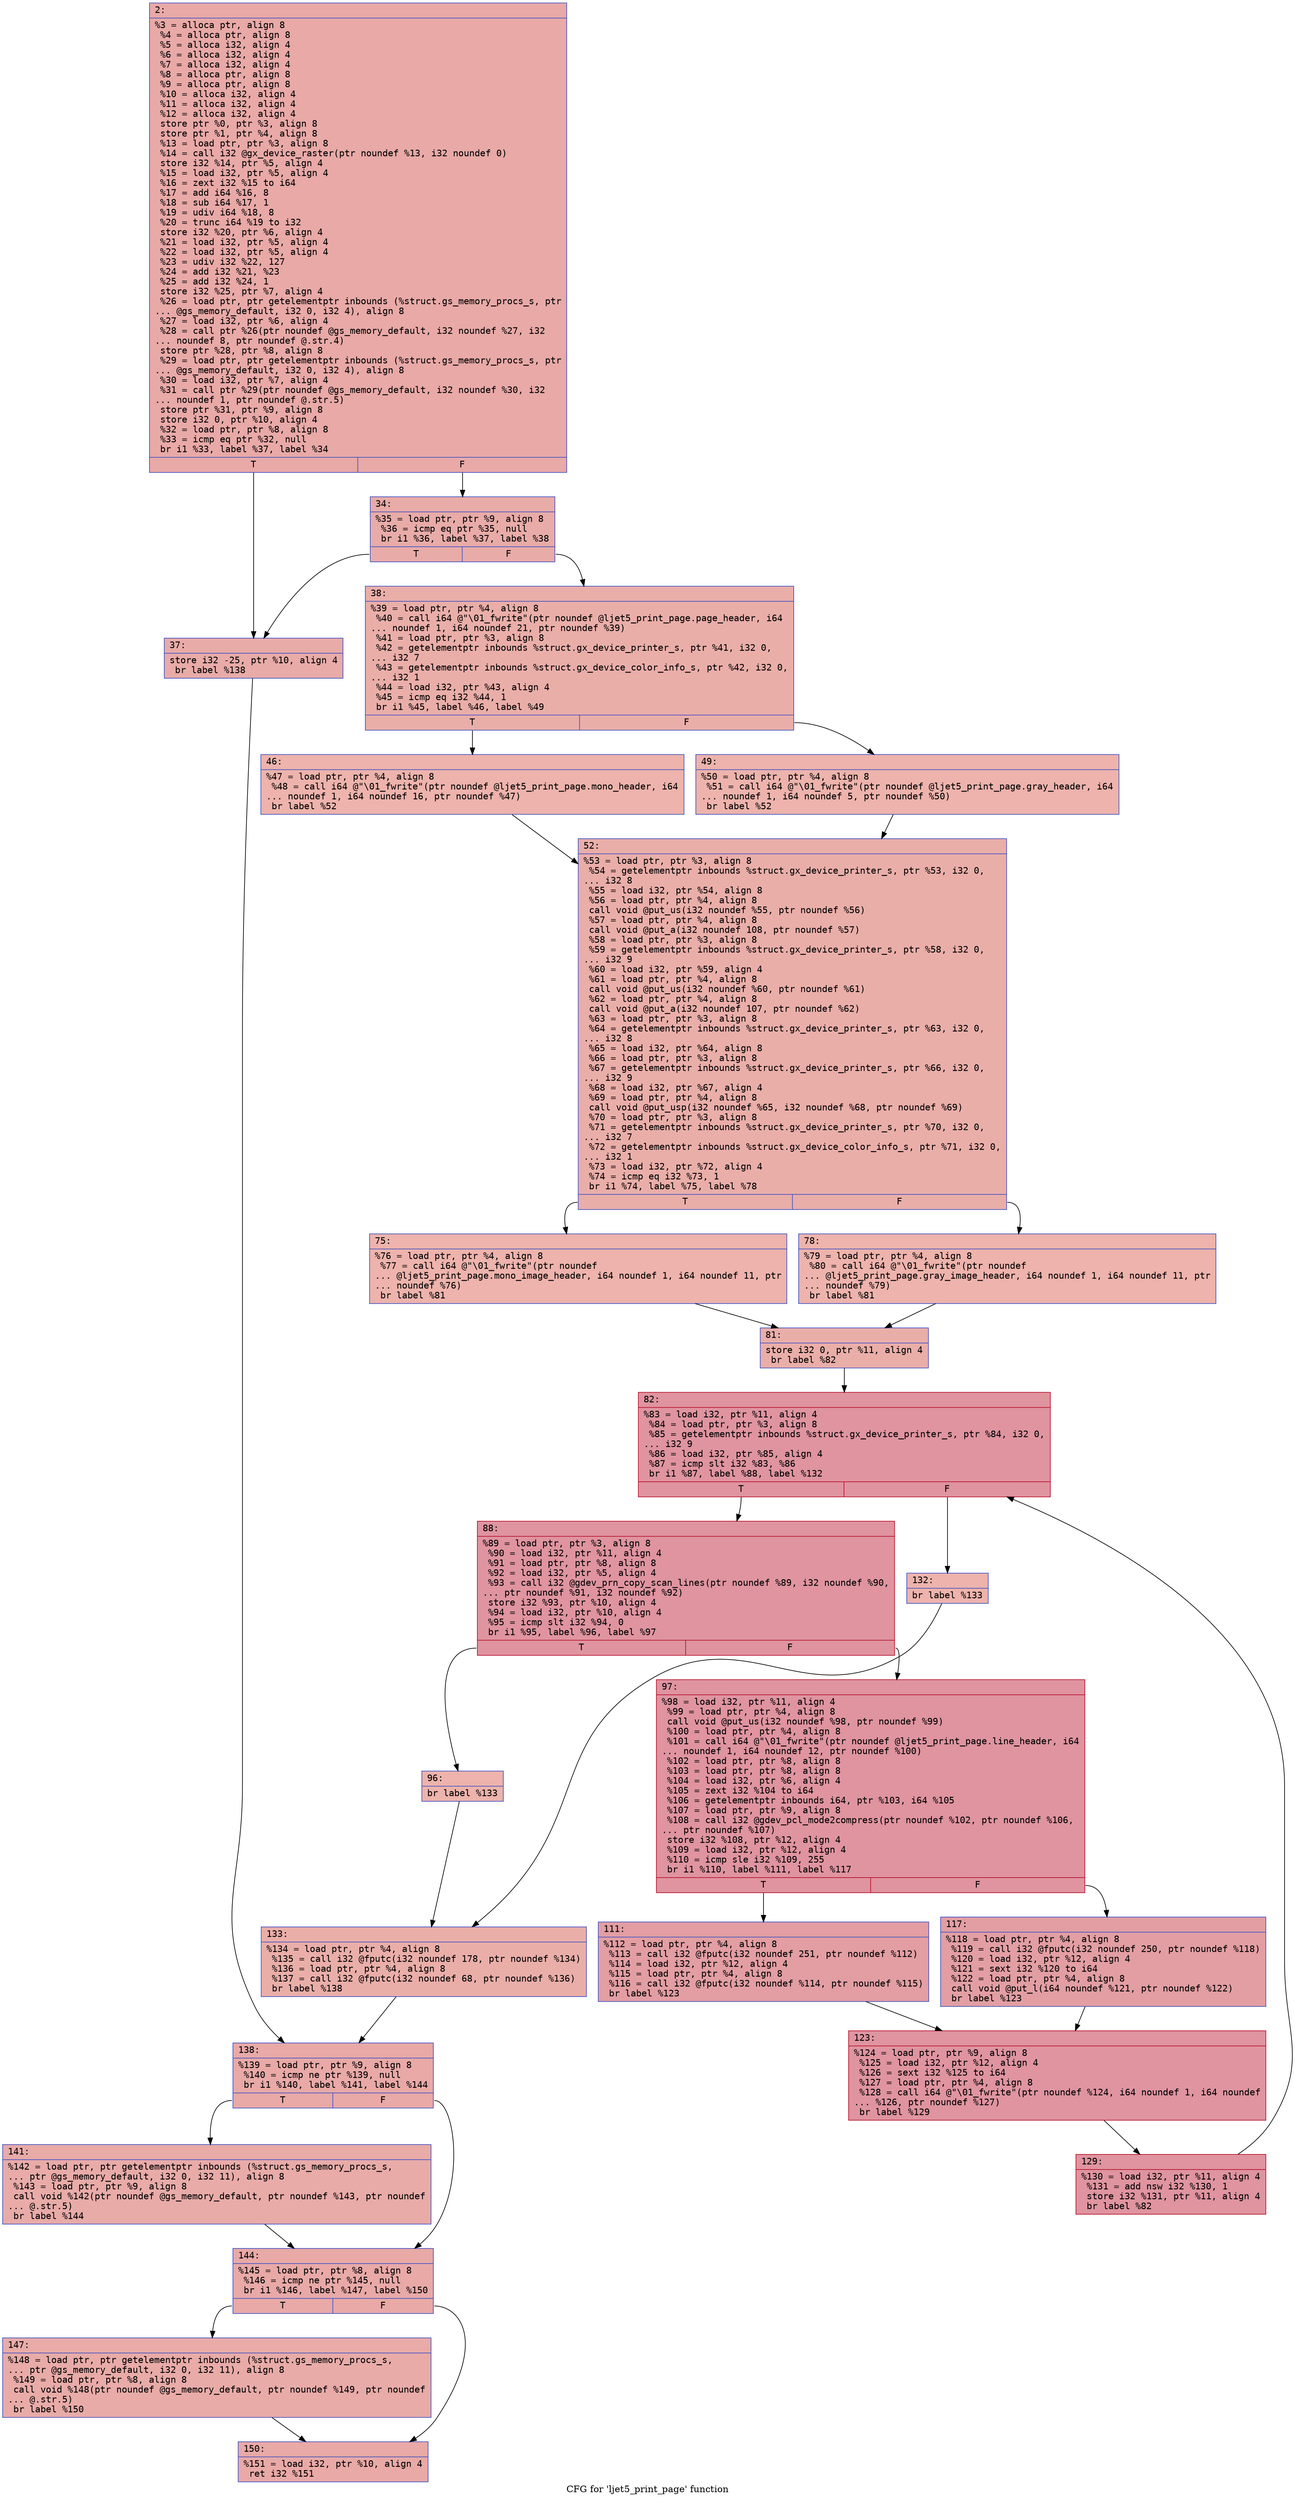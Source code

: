 digraph "CFG for 'ljet5_print_page' function" {
	label="CFG for 'ljet5_print_page' function";

	Node0x600000ace2b0 [shape=record,color="#3d50c3ff", style=filled, fillcolor="#ca3b3770" fontname="Courier",label="{2:\l|  %3 = alloca ptr, align 8\l  %4 = alloca ptr, align 8\l  %5 = alloca i32, align 4\l  %6 = alloca i32, align 4\l  %7 = alloca i32, align 4\l  %8 = alloca ptr, align 8\l  %9 = alloca ptr, align 8\l  %10 = alloca i32, align 4\l  %11 = alloca i32, align 4\l  %12 = alloca i32, align 4\l  store ptr %0, ptr %3, align 8\l  store ptr %1, ptr %4, align 8\l  %13 = load ptr, ptr %3, align 8\l  %14 = call i32 @gx_device_raster(ptr noundef %13, i32 noundef 0)\l  store i32 %14, ptr %5, align 4\l  %15 = load i32, ptr %5, align 4\l  %16 = zext i32 %15 to i64\l  %17 = add i64 %16, 8\l  %18 = sub i64 %17, 1\l  %19 = udiv i64 %18, 8\l  %20 = trunc i64 %19 to i32\l  store i32 %20, ptr %6, align 4\l  %21 = load i32, ptr %5, align 4\l  %22 = load i32, ptr %5, align 4\l  %23 = udiv i32 %22, 127\l  %24 = add i32 %21, %23\l  %25 = add i32 %24, 1\l  store i32 %25, ptr %7, align 4\l  %26 = load ptr, ptr getelementptr inbounds (%struct.gs_memory_procs_s, ptr\l... @gs_memory_default, i32 0, i32 4), align 8\l  %27 = load i32, ptr %6, align 4\l  %28 = call ptr %26(ptr noundef @gs_memory_default, i32 noundef %27, i32\l... noundef 8, ptr noundef @.str.4)\l  store ptr %28, ptr %8, align 8\l  %29 = load ptr, ptr getelementptr inbounds (%struct.gs_memory_procs_s, ptr\l... @gs_memory_default, i32 0, i32 4), align 8\l  %30 = load i32, ptr %7, align 4\l  %31 = call ptr %29(ptr noundef @gs_memory_default, i32 noundef %30, i32\l... noundef 1, ptr noundef @.str.5)\l  store ptr %31, ptr %9, align 8\l  store i32 0, ptr %10, align 4\l  %32 = load ptr, ptr %8, align 8\l  %33 = icmp eq ptr %32, null\l  br i1 %33, label %37, label %34\l|{<s0>T|<s1>F}}"];
	Node0x600000ace2b0:s0 -> Node0x600000ace350[tooltip="2 -> 37\nProbability 37.50%" ];
	Node0x600000ace2b0:s1 -> Node0x600000ace300[tooltip="2 -> 34\nProbability 62.50%" ];
	Node0x600000ace300 [shape=record,color="#3d50c3ff", style=filled, fillcolor="#cc403a70" fontname="Courier",label="{34:\l|  %35 = load ptr, ptr %9, align 8\l  %36 = icmp eq ptr %35, null\l  br i1 %36, label %37, label %38\l|{<s0>T|<s1>F}}"];
	Node0x600000ace300:s0 -> Node0x600000ace350[tooltip="34 -> 37\nProbability 37.50%" ];
	Node0x600000ace300:s1 -> Node0x600000ace3a0[tooltip="34 -> 38\nProbability 62.50%" ];
	Node0x600000ace350 [shape=record,color="#3d50c3ff", style=filled, fillcolor="#cc403a70" fontname="Courier",label="{37:\l|  store i32 -25, ptr %10, align 4\l  br label %138\l}"];
	Node0x600000ace350 -> Node0x600000ace8f0[tooltip="37 -> 138\nProbability 100.00%" ];
	Node0x600000ace3a0 [shape=record,color="#3d50c3ff", style=filled, fillcolor="#d0473d70" fontname="Courier",label="{38:\l|  %39 = load ptr, ptr %4, align 8\l  %40 = call i64 @\"\\01_fwrite\"(ptr noundef @ljet5_print_page.page_header, i64\l... noundef 1, i64 noundef 21, ptr noundef %39)\l  %41 = load ptr, ptr %3, align 8\l  %42 = getelementptr inbounds %struct.gx_device_printer_s, ptr %41, i32 0,\l... i32 7\l  %43 = getelementptr inbounds %struct.gx_device_color_info_s, ptr %42, i32 0,\l... i32 1\l  %44 = load i32, ptr %43, align 4\l  %45 = icmp eq i32 %44, 1\l  br i1 %45, label %46, label %49\l|{<s0>T|<s1>F}}"];
	Node0x600000ace3a0:s0 -> Node0x600000ace3f0[tooltip="38 -> 46\nProbability 50.00%" ];
	Node0x600000ace3a0:s1 -> Node0x600000ace440[tooltip="38 -> 49\nProbability 50.00%" ];
	Node0x600000ace3f0 [shape=record,color="#3d50c3ff", style=filled, fillcolor="#d6524470" fontname="Courier",label="{46:\l|  %47 = load ptr, ptr %4, align 8\l  %48 = call i64 @\"\\01_fwrite\"(ptr noundef @ljet5_print_page.mono_header, i64\l... noundef 1, i64 noundef 16, ptr noundef %47)\l  br label %52\l}"];
	Node0x600000ace3f0 -> Node0x600000ace490[tooltip="46 -> 52\nProbability 100.00%" ];
	Node0x600000ace440 [shape=record,color="#3d50c3ff", style=filled, fillcolor="#d6524470" fontname="Courier",label="{49:\l|  %50 = load ptr, ptr %4, align 8\l  %51 = call i64 @\"\\01_fwrite\"(ptr noundef @ljet5_print_page.gray_header, i64\l... noundef 1, i64 noundef 5, ptr noundef %50)\l  br label %52\l}"];
	Node0x600000ace440 -> Node0x600000ace490[tooltip="49 -> 52\nProbability 100.00%" ];
	Node0x600000ace490 [shape=record,color="#3d50c3ff", style=filled, fillcolor="#d0473d70" fontname="Courier",label="{52:\l|  %53 = load ptr, ptr %3, align 8\l  %54 = getelementptr inbounds %struct.gx_device_printer_s, ptr %53, i32 0,\l... i32 8\l  %55 = load i32, ptr %54, align 8\l  %56 = load ptr, ptr %4, align 8\l  call void @put_us(i32 noundef %55, ptr noundef %56)\l  %57 = load ptr, ptr %4, align 8\l  call void @put_a(i32 noundef 108, ptr noundef %57)\l  %58 = load ptr, ptr %3, align 8\l  %59 = getelementptr inbounds %struct.gx_device_printer_s, ptr %58, i32 0,\l... i32 9\l  %60 = load i32, ptr %59, align 4\l  %61 = load ptr, ptr %4, align 8\l  call void @put_us(i32 noundef %60, ptr noundef %61)\l  %62 = load ptr, ptr %4, align 8\l  call void @put_a(i32 noundef 107, ptr noundef %62)\l  %63 = load ptr, ptr %3, align 8\l  %64 = getelementptr inbounds %struct.gx_device_printer_s, ptr %63, i32 0,\l... i32 8\l  %65 = load i32, ptr %64, align 8\l  %66 = load ptr, ptr %3, align 8\l  %67 = getelementptr inbounds %struct.gx_device_printer_s, ptr %66, i32 0,\l... i32 9\l  %68 = load i32, ptr %67, align 4\l  %69 = load ptr, ptr %4, align 8\l  call void @put_usp(i32 noundef %65, i32 noundef %68, ptr noundef %69)\l  %70 = load ptr, ptr %3, align 8\l  %71 = getelementptr inbounds %struct.gx_device_printer_s, ptr %70, i32 0,\l... i32 7\l  %72 = getelementptr inbounds %struct.gx_device_color_info_s, ptr %71, i32 0,\l... i32 1\l  %73 = load i32, ptr %72, align 4\l  %74 = icmp eq i32 %73, 1\l  br i1 %74, label %75, label %78\l|{<s0>T|<s1>F}}"];
	Node0x600000ace490:s0 -> Node0x600000ace4e0[tooltip="52 -> 75\nProbability 50.00%" ];
	Node0x600000ace490:s1 -> Node0x600000ace530[tooltip="52 -> 78\nProbability 50.00%" ];
	Node0x600000ace4e0 [shape=record,color="#3d50c3ff", style=filled, fillcolor="#d6524470" fontname="Courier",label="{75:\l|  %76 = load ptr, ptr %4, align 8\l  %77 = call i64 @\"\\01_fwrite\"(ptr noundef\l... @ljet5_print_page.mono_image_header, i64 noundef 1, i64 noundef 11, ptr\l... noundef %76)\l  br label %81\l}"];
	Node0x600000ace4e0 -> Node0x600000ace580[tooltip="75 -> 81\nProbability 100.00%" ];
	Node0x600000ace530 [shape=record,color="#3d50c3ff", style=filled, fillcolor="#d6524470" fontname="Courier",label="{78:\l|  %79 = load ptr, ptr %4, align 8\l  %80 = call i64 @\"\\01_fwrite\"(ptr noundef\l... @ljet5_print_page.gray_image_header, i64 noundef 1, i64 noundef 11, ptr\l... noundef %79)\l  br label %81\l}"];
	Node0x600000ace530 -> Node0x600000ace580[tooltip="78 -> 81\nProbability 100.00%" ];
	Node0x600000ace580 [shape=record,color="#3d50c3ff", style=filled, fillcolor="#d0473d70" fontname="Courier",label="{81:\l|  store i32 0, ptr %11, align 4\l  br label %82\l}"];
	Node0x600000ace580 -> Node0x600000ace5d0[tooltip="81 -> 82\nProbability 100.00%" ];
	Node0x600000ace5d0 [shape=record,color="#b70d28ff", style=filled, fillcolor="#b70d2870" fontname="Courier",label="{82:\l|  %83 = load i32, ptr %11, align 4\l  %84 = load ptr, ptr %3, align 8\l  %85 = getelementptr inbounds %struct.gx_device_printer_s, ptr %84, i32 0,\l... i32 9\l  %86 = load i32, ptr %85, align 4\l  %87 = icmp slt i32 %83, %86\l  br i1 %87, label %88, label %132\l|{<s0>T|<s1>F}}"];
	Node0x600000ace5d0:s0 -> Node0x600000ace620[tooltip="82 -> 88\nProbability 96.88%" ];
	Node0x600000ace5d0:s1 -> Node0x600000ace850[tooltip="82 -> 132\nProbability 3.12%" ];
	Node0x600000ace620 [shape=record,color="#b70d28ff", style=filled, fillcolor="#b70d2870" fontname="Courier",label="{88:\l|  %89 = load ptr, ptr %3, align 8\l  %90 = load i32, ptr %11, align 4\l  %91 = load ptr, ptr %8, align 8\l  %92 = load i32, ptr %5, align 4\l  %93 = call i32 @gdev_prn_copy_scan_lines(ptr noundef %89, i32 noundef %90,\l... ptr noundef %91, i32 noundef %92)\l  store i32 %93, ptr %10, align 4\l  %94 = load i32, ptr %10, align 4\l  %95 = icmp slt i32 %94, 0\l  br i1 %95, label %96, label %97\l|{<s0>T|<s1>F}}"];
	Node0x600000ace620:s0 -> Node0x600000ace670[tooltip="88 -> 96\nProbability 3.12%" ];
	Node0x600000ace620:s1 -> Node0x600000ace6c0[tooltip="88 -> 97\nProbability 96.88%" ];
	Node0x600000ace670 [shape=record,color="#3d50c3ff", style=filled, fillcolor="#d6524470" fontname="Courier",label="{96:\l|  br label %133\l}"];
	Node0x600000ace670 -> Node0x600000ace8a0[tooltip="96 -> 133\nProbability 100.00%" ];
	Node0x600000ace6c0 [shape=record,color="#b70d28ff", style=filled, fillcolor="#b70d2870" fontname="Courier",label="{97:\l|  %98 = load i32, ptr %11, align 4\l  %99 = load ptr, ptr %4, align 8\l  call void @put_us(i32 noundef %98, ptr noundef %99)\l  %100 = load ptr, ptr %4, align 8\l  %101 = call i64 @\"\\01_fwrite\"(ptr noundef @ljet5_print_page.line_header, i64\l... noundef 1, i64 noundef 12, ptr noundef %100)\l  %102 = load ptr, ptr %8, align 8\l  %103 = load ptr, ptr %8, align 8\l  %104 = load i32, ptr %6, align 4\l  %105 = zext i32 %104 to i64\l  %106 = getelementptr inbounds i64, ptr %103, i64 %105\l  %107 = load ptr, ptr %9, align 8\l  %108 = call i32 @gdev_pcl_mode2compress(ptr noundef %102, ptr noundef %106,\l... ptr noundef %107)\l  store i32 %108, ptr %12, align 4\l  %109 = load i32, ptr %12, align 4\l  %110 = icmp sle i32 %109, 255\l  br i1 %110, label %111, label %117\l|{<s0>T|<s1>F}}"];
	Node0x600000ace6c0:s0 -> Node0x600000ace710[tooltip="97 -> 111\nProbability 50.00%" ];
	Node0x600000ace6c0:s1 -> Node0x600000ace760[tooltip="97 -> 117\nProbability 50.00%" ];
	Node0x600000ace710 [shape=record,color="#3d50c3ff", style=filled, fillcolor="#be242e70" fontname="Courier",label="{111:\l|  %112 = load ptr, ptr %4, align 8\l  %113 = call i32 @fputc(i32 noundef 251, ptr noundef %112)\l  %114 = load i32, ptr %12, align 4\l  %115 = load ptr, ptr %4, align 8\l  %116 = call i32 @fputc(i32 noundef %114, ptr noundef %115)\l  br label %123\l}"];
	Node0x600000ace710 -> Node0x600000ace7b0[tooltip="111 -> 123\nProbability 100.00%" ];
	Node0x600000ace760 [shape=record,color="#3d50c3ff", style=filled, fillcolor="#be242e70" fontname="Courier",label="{117:\l|  %118 = load ptr, ptr %4, align 8\l  %119 = call i32 @fputc(i32 noundef 250, ptr noundef %118)\l  %120 = load i32, ptr %12, align 4\l  %121 = sext i32 %120 to i64\l  %122 = load ptr, ptr %4, align 8\l  call void @put_l(i64 noundef %121, ptr noundef %122)\l  br label %123\l}"];
	Node0x600000ace760 -> Node0x600000ace7b0[tooltip="117 -> 123\nProbability 100.00%" ];
	Node0x600000ace7b0 [shape=record,color="#b70d28ff", style=filled, fillcolor="#b70d2870" fontname="Courier",label="{123:\l|  %124 = load ptr, ptr %9, align 8\l  %125 = load i32, ptr %12, align 4\l  %126 = sext i32 %125 to i64\l  %127 = load ptr, ptr %4, align 8\l  %128 = call i64 @\"\\01_fwrite\"(ptr noundef %124, i64 noundef 1, i64 noundef\l... %126, ptr noundef %127)\l  br label %129\l}"];
	Node0x600000ace7b0 -> Node0x600000ace800[tooltip="123 -> 129\nProbability 100.00%" ];
	Node0x600000ace800 [shape=record,color="#b70d28ff", style=filled, fillcolor="#b70d2870" fontname="Courier",label="{129:\l|  %130 = load i32, ptr %11, align 4\l  %131 = add nsw i32 %130, 1\l  store i32 %131, ptr %11, align 4\l  br label %82\l}"];
	Node0x600000ace800 -> Node0x600000ace5d0[tooltip="129 -> 82\nProbability 100.00%" ];
	Node0x600000ace850 [shape=record,color="#3d50c3ff", style=filled, fillcolor="#d6524470" fontname="Courier",label="{132:\l|  br label %133\l}"];
	Node0x600000ace850 -> Node0x600000ace8a0[tooltip="132 -> 133\nProbability 100.00%" ];
	Node0x600000ace8a0 [shape=record,color="#3d50c3ff", style=filled, fillcolor="#d0473d70" fontname="Courier",label="{133:\l|  %134 = load ptr, ptr %4, align 8\l  %135 = call i32 @fputc(i32 noundef 178, ptr noundef %134)\l  %136 = load ptr, ptr %4, align 8\l  %137 = call i32 @fputc(i32 noundef 68, ptr noundef %136)\l  br label %138\l}"];
	Node0x600000ace8a0 -> Node0x600000ace8f0[tooltip="133 -> 138\nProbability 100.00%" ];
	Node0x600000ace8f0 [shape=record,color="#3d50c3ff", style=filled, fillcolor="#ca3b3770" fontname="Courier",label="{138:\l|  %139 = load ptr, ptr %9, align 8\l  %140 = icmp ne ptr %139, null\l  br i1 %140, label %141, label %144\l|{<s0>T|<s1>F}}"];
	Node0x600000ace8f0:s0 -> Node0x600000ace940[tooltip="138 -> 141\nProbability 62.50%" ];
	Node0x600000ace8f0:s1 -> Node0x600000ace990[tooltip="138 -> 144\nProbability 37.50%" ];
	Node0x600000ace940 [shape=record,color="#3d50c3ff", style=filled, fillcolor="#cc403a70" fontname="Courier",label="{141:\l|  %142 = load ptr, ptr getelementptr inbounds (%struct.gs_memory_procs_s,\l... ptr @gs_memory_default, i32 0, i32 11), align 8\l  %143 = load ptr, ptr %9, align 8\l  call void %142(ptr noundef @gs_memory_default, ptr noundef %143, ptr noundef\l... @.str.5)\l  br label %144\l}"];
	Node0x600000ace940 -> Node0x600000ace990[tooltip="141 -> 144\nProbability 100.00%" ];
	Node0x600000ace990 [shape=record,color="#3d50c3ff", style=filled, fillcolor="#ca3b3770" fontname="Courier",label="{144:\l|  %145 = load ptr, ptr %8, align 8\l  %146 = icmp ne ptr %145, null\l  br i1 %146, label %147, label %150\l|{<s0>T|<s1>F}}"];
	Node0x600000ace990:s0 -> Node0x600000ace9e0[tooltip="144 -> 147\nProbability 62.50%" ];
	Node0x600000ace990:s1 -> Node0x600000acea30[tooltip="144 -> 150\nProbability 37.50%" ];
	Node0x600000ace9e0 [shape=record,color="#3d50c3ff", style=filled, fillcolor="#cc403a70" fontname="Courier",label="{147:\l|  %148 = load ptr, ptr getelementptr inbounds (%struct.gs_memory_procs_s,\l... ptr @gs_memory_default, i32 0, i32 11), align 8\l  %149 = load ptr, ptr %8, align 8\l  call void %148(ptr noundef @gs_memory_default, ptr noundef %149, ptr noundef\l... @.str.5)\l  br label %150\l}"];
	Node0x600000ace9e0 -> Node0x600000acea30[tooltip="147 -> 150\nProbability 100.00%" ];
	Node0x600000acea30 [shape=record,color="#3d50c3ff", style=filled, fillcolor="#ca3b3770" fontname="Courier",label="{150:\l|  %151 = load i32, ptr %10, align 4\l  ret i32 %151\l}"];
}

